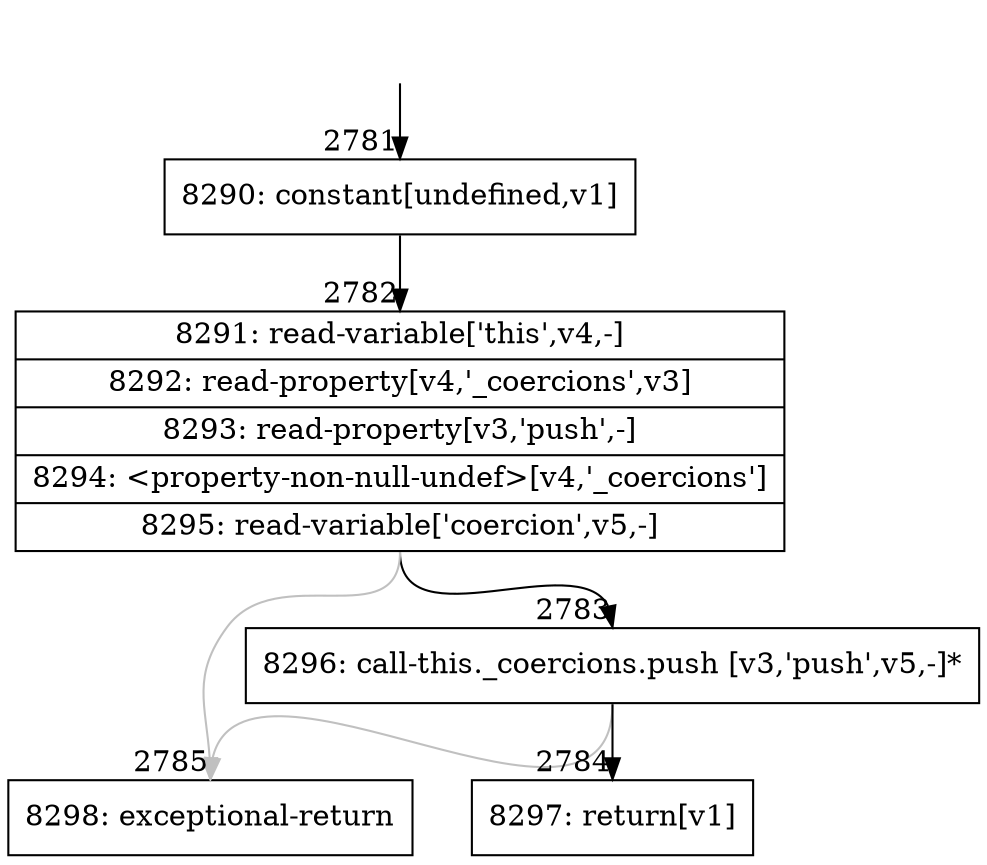 digraph {
rankdir="TD"
BB_entry303[shape=none,label=""];
BB_entry303 -> BB2781 [tailport=s, headport=n, headlabel="    2781"]
BB2781 [shape=record label="{8290: constant[undefined,v1]}" ] 
BB2781 -> BB2782 [tailport=s, headport=n, headlabel="      2782"]
BB2782 [shape=record label="{8291: read-variable['this',v4,-]|8292: read-property[v4,'_coercions',v3]|8293: read-property[v3,'push',-]|8294: \<property-non-null-undef\>[v4,'_coercions']|8295: read-variable['coercion',v5,-]}" ] 
BB2782 -> BB2783 [tailport=s, headport=n, headlabel="      2783"]
BB2782 -> BB2785 [tailport=s, headport=n, color=gray, headlabel="      2785"]
BB2783 [shape=record label="{8296: call-this._coercions.push [v3,'push',v5,-]*}" ] 
BB2783 -> BB2784 [tailport=s, headport=n, headlabel="      2784"]
BB2783 -> BB2785 [tailport=s, headport=n, color=gray]
BB2784 [shape=record label="{8297: return[v1]}" ] 
BB2785 [shape=record label="{8298: exceptional-return}" ] 
//#$~ 3221
}
